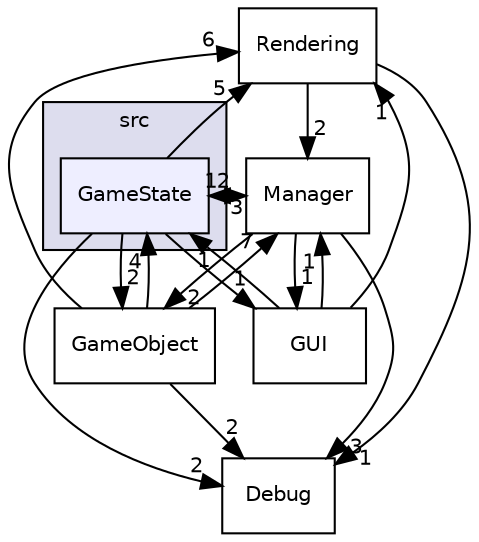 digraph "src/GameState" {
  compound=true
  node [ fontsize="10", fontname="Helvetica"];
  edge [ labelfontsize="10", labelfontname="Helvetica"];
  subgraph clusterdir_68267d1309a1af8e8297ef4c3efbcdba {
    graph [ bgcolor="#ddddee", pencolor="black", label="src" fontname="Helvetica", fontsize="10", URL="dir_68267d1309a1af8e8297ef4c3efbcdba.html"]
  dir_85747022a2a7635edb179088943f788f [shape=box, label="GameState", style="filled", fillcolor="#eeeeff", pencolor="black", URL="dir_85747022a2a7635edb179088943f788f.html"];
  }
  dir_3624c3011e0f2f30fa93f2c3df0f9e35 [shape=box label="Debug" URL="dir_3624c3011e0f2f30fa93f2c3df0f9e35.html"];
  dir_d4e015951b263415729819c1a4b61808 [shape=box label="Rendering" URL="dir_d4e015951b263415729819c1a4b61808.html"];
  dir_a9b72590f3a9b1bcc590a6cbbd128b68 [shape=box label="Manager" URL="dir_a9b72590f3a9b1bcc590a6cbbd128b68.html"];
  dir_fcd885f1a88303dde966862518267a94 [shape=box label="GameObject" URL="dir_fcd885f1a88303dde966862518267a94.html"];
  dir_4e4e2e75df7fa6971448b424c011c8b5 [shape=box label="GUI" URL="dir_4e4e2e75df7fa6971448b424c011c8b5.html"];
  dir_d4e015951b263415729819c1a4b61808->dir_3624c3011e0f2f30fa93f2c3df0f9e35 [headlabel="1", labeldistance=1.5 headhref="dir_000008_000002.html"];
  dir_d4e015951b263415729819c1a4b61808->dir_a9b72590f3a9b1bcc590a6cbbd128b68 [headlabel="2", labeldistance=1.5 headhref="dir_000008_000006.html"];
  dir_a9b72590f3a9b1bcc590a6cbbd128b68->dir_3624c3011e0f2f30fa93f2c3df0f9e35 [headlabel="3", labeldistance=1.5 headhref="dir_000006_000002.html"];
  dir_a9b72590f3a9b1bcc590a6cbbd128b68->dir_fcd885f1a88303dde966862518267a94 [headlabel="2", labeldistance=1.5 headhref="dir_000006_000003.html"];
  dir_a9b72590f3a9b1bcc590a6cbbd128b68->dir_4e4e2e75df7fa6971448b424c011c8b5 [headlabel="1", labeldistance=1.5 headhref="dir_000006_000005.html"];
  dir_a9b72590f3a9b1bcc590a6cbbd128b68->dir_85747022a2a7635edb179088943f788f [headlabel="3", labeldistance=1.5 headhref="dir_000006_000004.html"];
  dir_fcd885f1a88303dde966862518267a94->dir_3624c3011e0f2f30fa93f2c3df0f9e35 [headlabel="2", labeldistance=1.5 headhref="dir_000003_000002.html"];
  dir_fcd885f1a88303dde966862518267a94->dir_d4e015951b263415729819c1a4b61808 [headlabel="6", labeldistance=1.5 headhref="dir_000003_000008.html"];
  dir_fcd885f1a88303dde966862518267a94->dir_a9b72590f3a9b1bcc590a6cbbd128b68 [headlabel="7", labeldistance=1.5 headhref="dir_000003_000006.html"];
  dir_fcd885f1a88303dde966862518267a94->dir_85747022a2a7635edb179088943f788f [headlabel="4", labeldistance=1.5 headhref="dir_000003_000004.html"];
  dir_4e4e2e75df7fa6971448b424c011c8b5->dir_d4e015951b263415729819c1a4b61808 [headlabel="1", labeldistance=1.5 headhref="dir_000005_000008.html"];
  dir_4e4e2e75df7fa6971448b424c011c8b5->dir_a9b72590f3a9b1bcc590a6cbbd128b68 [headlabel="1", labeldistance=1.5 headhref="dir_000005_000006.html"];
  dir_4e4e2e75df7fa6971448b424c011c8b5->dir_85747022a2a7635edb179088943f788f [headlabel="1", labeldistance=1.5 headhref="dir_000005_000004.html"];
  dir_85747022a2a7635edb179088943f788f->dir_3624c3011e0f2f30fa93f2c3df0f9e35 [headlabel="2", labeldistance=1.5 headhref="dir_000004_000002.html"];
  dir_85747022a2a7635edb179088943f788f->dir_d4e015951b263415729819c1a4b61808 [headlabel="5", labeldistance=1.5 headhref="dir_000004_000008.html"];
  dir_85747022a2a7635edb179088943f788f->dir_a9b72590f3a9b1bcc590a6cbbd128b68 [headlabel="12", labeldistance=1.5 headhref="dir_000004_000006.html"];
  dir_85747022a2a7635edb179088943f788f->dir_fcd885f1a88303dde966862518267a94 [headlabel="2", labeldistance=1.5 headhref="dir_000004_000003.html"];
  dir_85747022a2a7635edb179088943f788f->dir_4e4e2e75df7fa6971448b424c011c8b5 [headlabel="1", labeldistance=1.5 headhref="dir_000004_000005.html"];
}

